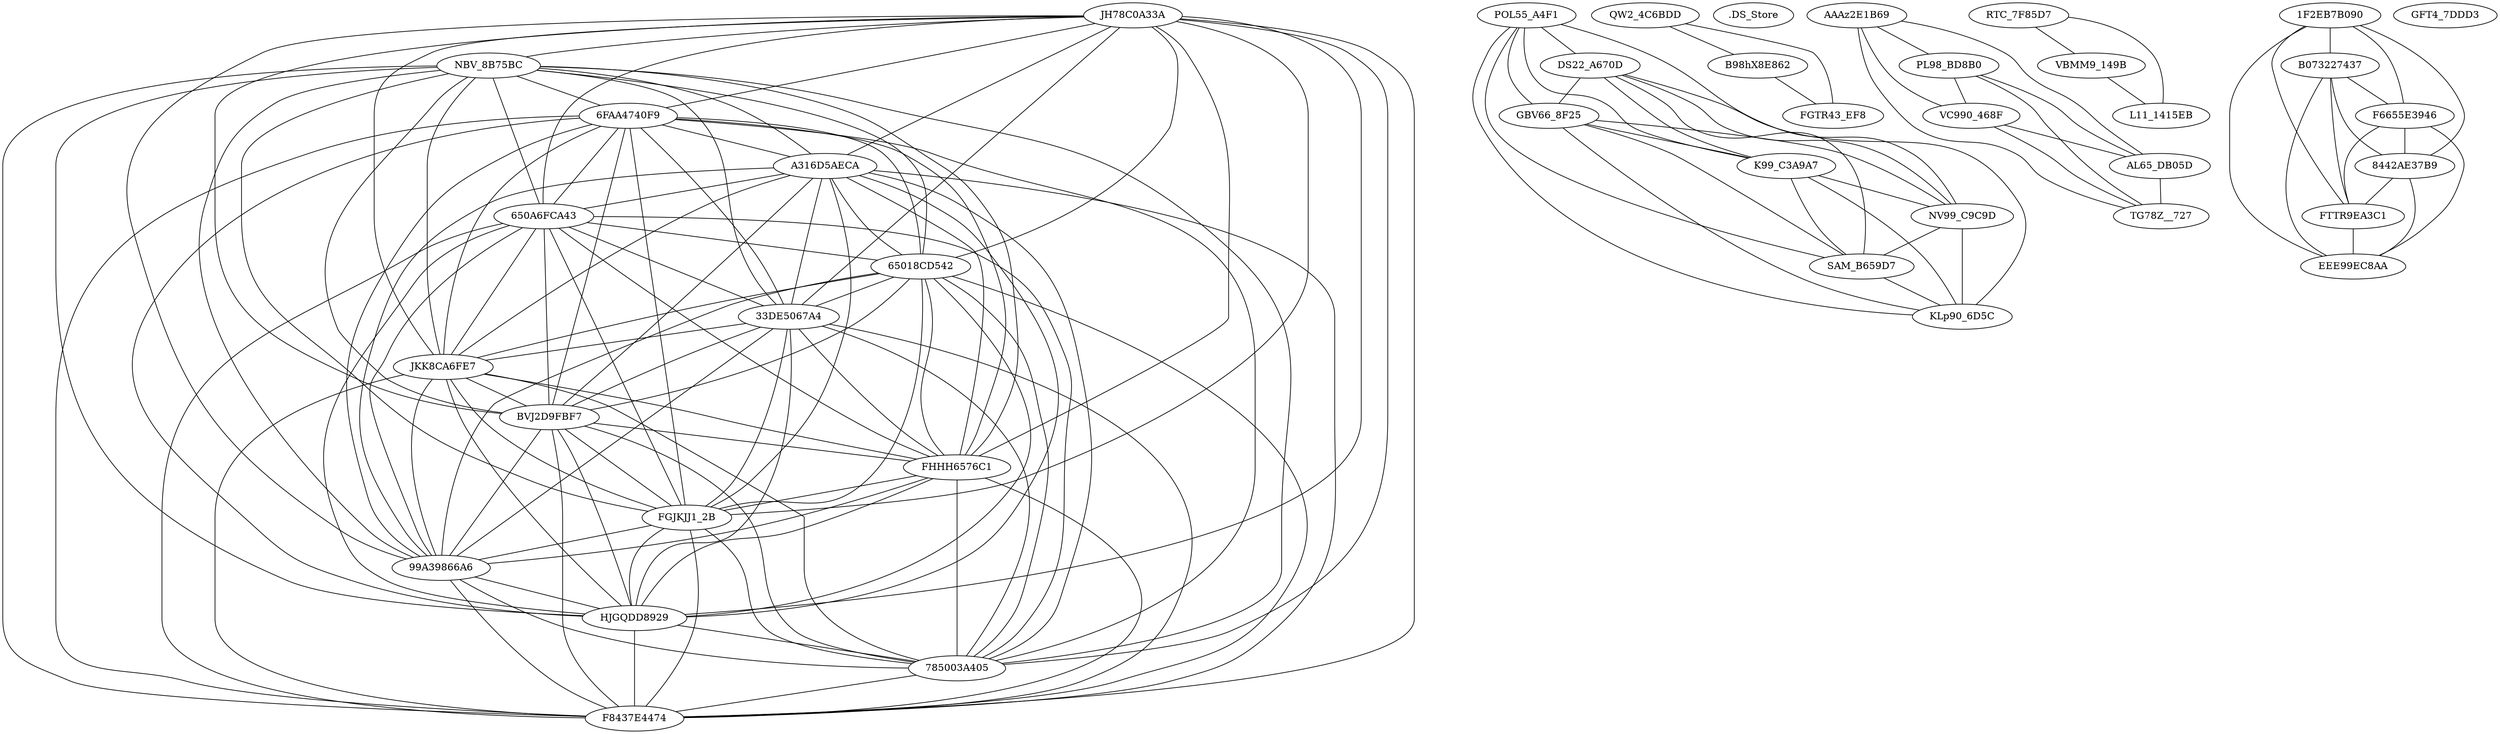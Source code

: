 strict graph {
"MALWR/JH78C0A33A1B472A8C16123FD696A5CE5EBB" [label=JH78C0A33A];
"MALWR/NBV_8B75BCBFF174C25A0161F30758509A44" [label="NBV_8B75BC"];
"MALWR/POL55_A4F1ECC4D25B33395196B5D51A06790" [label="POL55_A4F1"];
"MALWR/6FAA4740F99408D4D2DDDD0B09BBDEFD" [label="6FAA4740F9"];
"MALWR/A316D5AECA269CA865077E7FFF356E7D" [label=A316D5AECA];
"MALWR/650A6FCA433EE243391E4B4C11F09438" [label="650A6FCA43"];
"MALWR/QW2_4C6BDDCCA2695D6202DF38708E14FC7E" [label="QW2_4C6BDD"];
"MALWR/.DS_Store" [label=".DS_Store"];
"MALWR/AAAz2E1B6940985A23E5639450F8391820655" [label=AAAz2E1B69];
"MALWR/RTC_7F85D7F628CE62D1D8F7B39D8940472" [label="RTC_7F85D7"];
"MALWR/1F2EB7B090018D975E6D9B40868C94CA" [label="1F2EB7B090"];
"MALWR/B07322743778B5868475DBE66EEDAC4F" [label=B073227437];
"MALWR/PL98_BD8B082B7711BC980252F988BB0CA936" [label="PL98_BD8B0"];
"MALWR/DS22_A670D13D4D014169C4080328B8FEB86" [label="DS22_A670D"];
"MALWR/GBV66_8F259BB36E00D124963CFA9B86F502E" [label="GBV66_8F25"];
"MALWR/65018CD542145A3792BA09985734C12A" [label="65018CD542"];
"MALWR/33DE5067A433A6EC5C328067DC18EC37" [label="33DE5067A4"];
"MALWR/VC990_468FF2C12CFFC7E5B2FE0EE6BB3B239E" [label="VC990_468F"];
"MALWR/VBMM9_149B7BD7218AAB4E257D28469FDDB0D" [label="VBMM9_149B"];
"MALWR/JKK8CA6FE7A1315AF5AFEAC2961460A80569" [label=JKK8CA6FE7];
"MALWR/K99_C3A9A7B026BFE0E55FF219FD6AA7D94" [label="K99_C3A9A7"];
"MALWR/BVJ2D9FBF759F527AF373E34673DC3ACA462" [label=BVJ2D9FBF7];
"MALWR/FHHH6576C196385407B0F7F4B1B537D88983" [label=FHHH6576C1];
"MALWR/AL65_DB05DF0498B59B42A8E493CF3C10C578" [label="AL65_DB05D"];
"MALWR/B98hX8E8622C393D7E832D39E620EAD5D3B49" [label=B98hX8E862];
"MALWR/FGJKJJ1_2BA0D0083976A5C1E3315413CDCFFCD2" [label="FGJKJJ1_2B"];
"MALWR/99A39866A657A10949FCB6D634BB30D5" [label="99A39866A6"];
"MALWR/HJGQDD892986B2249B5214639ECC8AC0223" [label=HJGQDD8929];
"MALWR/785003A405BC7A4EBCBB21DDB757BF3F" [label="785003A405"];
"MALWR/NV99_C9C9DBF388A8D81D8CFB4D3FC05F8E4" [label="NV99_C9C9D"];
"MALWR/F6655E39465C2FF5B016980D918EA028" [label=F6655E3946];
"MALWR/F8437E44748D2C3FCF84019766F4E6DC" [label=F8437E4474];
"MALWR/8442AE37B91F279A9F06DE4C60B286A3" [label="8442AE37B9"];
"MALWR/FGTR43_EF8E0FB20E7228C7492CCDC59D87C690" [label="FGTR43_EF8"];
"MALWR/SAM_B659D71AE168E774FAAF38DB30F4A84" [label="SAM_B659D7"];
"MALWR/L11_1415EB8519D13328091CC5C76A624E3D" [label="L11_1415EB"];
"MALWR/FTTR9EA3C16194CE354C244C1B74C46CD92E" [label=FTTR9EA3C1];
"MALWR/TG78Z__727A6800991EEAD454E53E8AF164A99C" [label="TG78Z__727"];
"MALWR/EEE99EC8AA67B05407C01094184C33D2B5A44" [label=EEE99EC8AA];
"MALWR/KLp90_6D5C8FC4B14559F73B6136D85B94198" [label="KLp90_6D5C"];
"MALWR/GFT4_7DDD3D72EAD03C7518F5D47650C8572" [label="GFT4_7DDD3"];
"MALWR/JH78C0A33A1B472A8C16123FD696A5CE5EBB" -- "MALWR/NBV_8B75BCBFF174C25A0161F30758509A44" [weight=1.0];
"MALWR/JH78C0A33A1B472A8C16123FD696A5CE5EBB" -- "MALWR/6FAA4740F99408D4D2DDDD0B09BBDEFD" [weight=1.0];
"MALWR/JH78C0A33A1B472A8C16123FD696A5CE5EBB" -- "MALWR/A316D5AECA269CA865077E7FFF356E7D" [weight=1.0];
"MALWR/JH78C0A33A1B472A8C16123FD696A5CE5EBB" -- "MALWR/650A6FCA433EE243391E4B4C11F09438" [weight=1.0];
"MALWR/JH78C0A33A1B472A8C16123FD696A5CE5EBB" -- "MALWR/65018CD542145A3792BA09985734C12A" [weight=0.8580645161290322];
"MALWR/JH78C0A33A1B472A8C16123FD696A5CE5EBB" -- "MALWR/33DE5067A433A6EC5C328067DC18EC37" [weight=0.8580645161290322];
"MALWR/JH78C0A33A1B472A8C16123FD696A5CE5EBB" -- "MALWR/JKK8CA6FE7A1315AF5AFEAC2961460A80569" [weight=1.0];
"MALWR/JH78C0A33A1B472A8C16123FD696A5CE5EBB" -- "MALWR/BVJ2D9FBF759F527AF373E34673DC3ACA462" [weight=1.0];
"MALWR/JH78C0A33A1B472A8C16123FD696A5CE5EBB" -- "MALWR/FHHH6576C196385407B0F7F4B1B537D88983" [weight=1.0];
"MALWR/JH78C0A33A1B472A8C16123FD696A5CE5EBB" -- "MALWR/FGJKJJ1_2BA0D0083976A5C1E3315413CDCFFCD2" [weight=1.0];
"MALWR/JH78C0A33A1B472A8C16123FD696A5CE5EBB" -- "MALWR/99A39866A657A10949FCB6D634BB30D5" [weight=0.8580645161290322];
"MALWR/JH78C0A33A1B472A8C16123FD696A5CE5EBB" -- "MALWR/HJGQDD892986B2249B5214639ECC8AC0223" [weight=1.0];
"MALWR/JH78C0A33A1B472A8C16123FD696A5CE5EBB" -- "MALWR/785003A405BC7A4EBCBB21DDB757BF3F" [weight=1.0];
"MALWR/JH78C0A33A1B472A8C16123FD696A5CE5EBB" -- "MALWR/F8437E44748D2C3FCF84019766F4E6DC" [weight=1.0];
"MALWR/NBV_8B75BCBFF174C25A0161F30758509A44" -- "MALWR/6FAA4740F99408D4D2DDDD0B09BBDEFD" [weight=1.0];
"MALWR/NBV_8B75BCBFF174C25A0161F30758509A44" -- "MALWR/A316D5AECA269CA865077E7FFF356E7D" [weight=1.0];
"MALWR/NBV_8B75BCBFF174C25A0161F30758509A44" -- "MALWR/650A6FCA433EE243391E4B4C11F09438" [weight=1.0];
"MALWR/NBV_8B75BCBFF174C25A0161F30758509A44" -- "MALWR/65018CD542145A3792BA09985734C12A" [weight=0.8580645161290322];
"MALWR/NBV_8B75BCBFF174C25A0161F30758509A44" -- "MALWR/33DE5067A433A6EC5C328067DC18EC37" [weight=0.8580645161290322];
"MALWR/NBV_8B75BCBFF174C25A0161F30758509A44" -- "MALWR/JKK8CA6FE7A1315AF5AFEAC2961460A80569" [weight=1.0];
"MALWR/NBV_8B75BCBFF174C25A0161F30758509A44" -- "MALWR/BVJ2D9FBF759F527AF373E34673DC3ACA462" [weight=1.0];
"MALWR/NBV_8B75BCBFF174C25A0161F30758509A44" -- "MALWR/FHHH6576C196385407B0F7F4B1B537D88983" [weight=1.0];
"MALWR/NBV_8B75BCBFF174C25A0161F30758509A44" -- "MALWR/FGJKJJ1_2BA0D0083976A5C1E3315413CDCFFCD2" [weight=1.0];
"MALWR/NBV_8B75BCBFF174C25A0161F30758509A44" -- "MALWR/99A39866A657A10949FCB6D634BB30D5" [weight=0.8580645161290322];
"MALWR/NBV_8B75BCBFF174C25A0161F30758509A44" -- "MALWR/HJGQDD892986B2249B5214639ECC8AC0223" [weight=1.0];
"MALWR/NBV_8B75BCBFF174C25A0161F30758509A44" -- "MALWR/785003A405BC7A4EBCBB21DDB757BF3F" [weight=1.0];
"MALWR/NBV_8B75BCBFF174C25A0161F30758509A44" -- "MALWR/F8437E44748D2C3FCF84019766F4E6DC" [weight=1.0];
"MALWR/POL55_A4F1ECC4D25B33395196B5D51A06790" -- "MALWR/DS22_A670D13D4D014169C4080328B8FEB86" [weight=0.8850574712643678];
"MALWR/POL55_A4F1ECC4D25B33395196B5D51A06790" -- "MALWR/GBV66_8F259BB36E00D124963CFA9B86F502E" [weight=0.7942238267148014];
"MALWR/POL55_A4F1ECC4D25B33395196B5D51A06790" -- "MALWR/K99_C3A9A7B026BFE0E55FF219FD6AA7D94" [weight=0.8778625954198473];
"MALWR/POL55_A4F1ECC4D25B33395196B5D51A06790" -- "MALWR/NV99_C9C9DBF388A8D81D8CFB4D3FC05F8E4" [weight=0.8884615384615384];
"MALWR/POL55_A4F1ECC4D25B33395196B5D51A06790" -- "MALWR/SAM_B659D71AE168E774FAAF38DB30F4A84" [weight=0.8821292775665399];
"MALWR/POL55_A4F1ECC4D25B33395196B5D51A06790" -- "MALWR/KLp90_6D5C8FC4B14559F73B6136D85B94198" [weight=0.8884615384615384];
"MALWR/6FAA4740F99408D4D2DDDD0B09BBDEFD" -- "MALWR/A316D5AECA269CA865077E7FFF356E7D" [weight=1.0];
"MALWR/6FAA4740F99408D4D2DDDD0B09BBDEFD" -- "MALWR/650A6FCA433EE243391E4B4C11F09438" [weight=1.0];
"MALWR/6FAA4740F99408D4D2DDDD0B09BBDEFD" -- "MALWR/65018CD542145A3792BA09985734C12A" [weight=0.8580645161290322];
"MALWR/6FAA4740F99408D4D2DDDD0B09BBDEFD" -- "MALWR/33DE5067A433A6EC5C328067DC18EC37" [weight=0.8580645161290322];
"MALWR/6FAA4740F99408D4D2DDDD0B09BBDEFD" -- "MALWR/JKK8CA6FE7A1315AF5AFEAC2961460A80569" [weight=1.0];
"MALWR/6FAA4740F99408D4D2DDDD0B09BBDEFD" -- "MALWR/BVJ2D9FBF759F527AF373E34673DC3ACA462" [weight=1.0];
"MALWR/6FAA4740F99408D4D2DDDD0B09BBDEFD" -- "MALWR/FHHH6576C196385407B0F7F4B1B537D88983" [weight=1.0];
"MALWR/6FAA4740F99408D4D2DDDD0B09BBDEFD" -- "MALWR/FGJKJJ1_2BA0D0083976A5C1E3315413CDCFFCD2" [weight=1.0];
"MALWR/6FAA4740F99408D4D2DDDD0B09BBDEFD" -- "MALWR/99A39866A657A10949FCB6D634BB30D5" [weight=0.8580645161290322];
"MALWR/6FAA4740F99408D4D2DDDD0B09BBDEFD" -- "MALWR/HJGQDD892986B2249B5214639ECC8AC0223" [weight=1.0];
"MALWR/6FAA4740F99408D4D2DDDD0B09BBDEFD" -- "MALWR/785003A405BC7A4EBCBB21DDB757BF3F" [weight=1.0];
"MALWR/6FAA4740F99408D4D2DDDD0B09BBDEFD" -- "MALWR/F8437E44748D2C3FCF84019766F4E6DC" [weight=1.0];
"MALWR/A316D5AECA269CA865077E7FFF356E7D" -- "MALWR/650A6FCA433EE243391E4B4C11F09438" [weight=1.0];
"MALWR/A316D5AECA269CA865077E7FFF356E7D" -- "MALWR/65018CD542145A3792BA09985734C12A" [weight=0.8580645161290322];
"MALWR/A316D5AECA269CA865077E7FFF356E7D" -- "MALWR/33DE5067A433A6EC5C328067DC18EC37" [weight=0.8580645161290322];
"MALWR/A316D5AECA269CA865077E7FFF356E7D" -- "MALWR/JKK8CA6FE7A1315AF5AFEAC2961460A80569" [weight=1.0];
"MALWR/A316D5AECA269CA865077E7FFF356E7D" -- "MALWR/BVJ2D9FBF759F527AF373E34673DC3ACA462" [weight=1.0];
"MALWR/A316D5AECA269CA865077E7FFF356E7D" -- "MALWR/FHHH6576C196385407B0F7F4B1B537D88983" [weight=1.0];
"MALWR/A316D5AECA269CA865077E7FFF356E7D" -- "MALWR/FGJKJJ1_2BA0D0083976A5C1E3315413CDCFFCD2" [weight=1.0];
"MALWR/A316D5AECA269CA865077E7FFF356E7D" -- "MALWR/99A39866A657A10949FCB6D634BB30D5" [weight=0.8580645161290322];
"MALWR/A316D5AECA269CA865077E7FFF356E7D" -- "MALWR/HJGQDD892986B2249B5214639ECC8AC0223" [weight=1.0];
"MALWR/A316D5AECA269CA865077E7FFF356E7D" -- "MALWR/785003A405BC7A4EBCBB21DDB757BF3F" [weight=1.0];
"MALWR/A316D5AECA269CA865077E7FFF356E7D" -- "MALWR/F8437E44748D2C3FCF84019766F4E6DC" [weight=1.0];
"MALWR/650A6FCA433EE243391E4B4C11F09438" -- "MALWR/65018CD542145A3792BA09985734C12A" [weight=0.8580645161290322];
"MALWR/650A6FCA433EE243391E4B4C11F09438" -- "MALWR/33DE5067A433A6EC5C328067DC18EC37" [weight=0.8580645161290322];
"MALWR/650A6FCA433EE243391E4B4C11F09438" -- "MALWR/JKK8CA6FE7A1315AF5AFEAC2961460A80569" [weight=1.0];
"MALWR/650A6FCA433EE243391E4B4C11F09438" -- "MALWR/BVJ2D9FBF759F527AF373E34673DC3ACA462" [weight=1.0];
"MALWR/650A6FCA433EE243391E4B4C11F09438" -- "MALWR/FHHH6576C196385407B0F7F4B1B537D88983" [weight=1.0];
"MALWR/650A6FCA433EE243391E4B4C11F09438" -- "MALWR/FGJKJJ1_2BA0D0083976A5C1E3315413CDCFFCD2" [weight=1.0];
"MALWR/650A6FCA433EE243391E4B4C11F09438" -- "MALWR/99A39866A657A10949FCB6D634BB30D5" [weight=0.8580645161290322];
"MALWR/650A6FCA433EE243391E4B4C11F09438" -- "MALWR/HJGQDD892986B2249B5214639ECC8AC0223" [weight=1.0];
"MALWR/650A6FCA433EE243391E4B4C11F09438" -- "MALWR/785003A405BC7A4EBCBB21DDB757BF3F" [weight=1.0];
"MALWR/650A6FCA433EE243391E4B4C11F09438" -- "MALWR/F8437E44748D2C3FCF84019766F4E6DC" [weight=1.0];
"MALWR/QW2_4C6BDDCCA2695D6202DF38708E14FC7E" -- "MALWR/B98hX8E8622C393D7E832D39E620EAD5D3B49" [weight=0.8165491552481043];
"MALWR/QW2_4C6BDDCCA2695D6202DF38708E14FC7E" -- "MALWR/FGTR43_EF8E0FB20E7228C7492CCDC59D87C690" [weight=0.8601453035806954];
"MALWR/AAAz2E1B6940985A23E5639450F8391820655" -- "MALWR/PL98_BD8B082B7711BC980252F988BB0CA936" [weight=0.9895808093045796];
"MALWR/AAAz2E1B6940985A23E5639450F8391820655" -- "MALWR/VC990_468FF2C12CFFC7E5B2FE0EE6BB3B239E" [weight=0.8057595227168426];
"MALWR/AAAz2E1B6940985A23E5639450F8391820655" -- "MALWR/AL65_DB05DF0498B59B42A8E493CF3C10C578" [weight=0.9895808093045796];
"MALWR/AAAz2E1B6940985A23E5639450F8391820655" -- "MALWR/TG78Z__727A6800991EEAD454E53E8AF164A99C" [weight=0.8057595227168426];
"MALWR/RTC_7F85D7F628CE62D1D8F7B39D8940472" -- "MALWR/VBMM9_149B7BD7218AAB4E257D28469FDDB0D" [weight=0.9792387543252595];
"MALWR/RTC_7F85D7F628CE62D1D8F7B39D8940472" -- "MALWR/L11_1415EB8519D13328091CC5C76A624E3D" [weight=0.9724137931034482];
"MALWR/1F2EB7B090018D975E6D9B40868C94CA" -- "MALWR/B07322743778B5868475DBE66EEDAC4F" [weight=1.0];
"MALWR/1F2EB7B090018D975E6D9B40868C94CA" -- "MALWR/F6655E39465C2FF5B016980D918EA028" [weight=1.0];
"MALWR/1F2EB7B090018D975E6D9B40868C94CA" -- "MALWR/8442AE37B91F279A9F06DE4C60B286A3" [weight=1.0];
"MALWR/1F2EB7B090018D975E6D9B40868C94CA" -- "MALWR/FTTR9EA3C16194CE354C244C1B74C46CD92E" [weight=1.0];
"MALWR/1F2EB7B090018D975E6D9B40868C94CA" -- "MALWR/EEE99EC8AA67B05407C01094184C33D2B5A44" [weight=1.0];
"MALWR/B07322743778B5868475DBE66EEDAC4F" -- "MALWR/F6655E39465C2FF5B016980D918EA028" [weight=1.0];
"MALWR/B07322743778B5868475DBE66EEDAC4F" -- "MALWR/8442AE37B91F279A9F06DE4C60B286A3" [weight=1.0];
"MALWR/B07322743778B5868475DBE66EEDAC4F" -- "MALWR/FTTR9EA3C16194CE354C244C1B74C46CD92E" [weight=1.0];
"MALWR/B07322743778B5868475DBE66EEDAC4F" -- "MALWR/EEE99EC8AA67B05407C01094184C33D2B5A44" [weight=1.0];
"MALWR/PL98_BD8B082B7711BC980252F988BB0CA936" -- "MALWR/VC990_468FF2C12CFFC7E5B2FE0EE6BB3B239E" [weight=0.8036858974358975];
"MALWR/PL98_BD8B082B7711BC980252F988BB0CA936" -- "MALWR/AL65_DB05DF0498B59B42A8E493CF3C10C578" [weight=0.9992703392922291];
"MALWR/PL98_BD8B082B7711BC980252F988BB0CA936" -- "MALWR/TG78Z__727A6800991EEAD454E53E8AF164A99C" [weight=0.8036858974358975];
"MALWR/DS22_A670D13D4D014169C4080328B8FEB86" -- "MALWR/GBV66_8F259BB36E00D124963CFA9B86F502E" [weight=0.7624113475177305];
"MALWR/DS22_A670D13D4D014169C4080328B8FEB86" -- "MALWR/K99_C3A9A7B026BFE0E55FF219FD6AA7D94" [weight=0.9446640316205533];
"MALWR/DS22_A670D13D4D014169C4080328B8FEB86" -- "MALWR/NV99_C9C9DBF388A8D81D8CFB4D3FC05F8E4" [weight=0.9561752988047809];
"MALWR/DS22_A670D13D4D014169C4080328B8FEB86" -- "MALWR/SAM_B659D71AE168E774FAAF38DB30F4A84" [weight=0.8609022556390977];
"MALWR/DS22_A670D13D4D014169C4080328B8FEB86" -- "MALWR/KLp90_6D5C8FC4B14559F73B6136D85B94198" [weight=0.9561752988047809];
"MALWR/GBV66_8F259BB36E00D124963CFA9B86F502E" -- "MALWR/K99_C3A9A7B026BFE0E55FF219FD6AA7D94" [weight=0.7624113475177305];
"MALWR/GBV66_8F259BB36E00D124963CFA9B86F502E" -- "MALWR/NV99_C9C9DBF388A8D81D8CFB4D3FC05F8E4" [weight=0.7714285714285715];
"MALWR/GBV66_8F259BB36E00D124963CFA9B86F502E" -- "MALWR/SAM_B659D71AE168E774FAAF38DB30F4A84" [weight=0.7985611510791367];
"MALWR/GBV66_8F259BB36E00D124963CFA9B86F502E" -- "MALWR/KLp90_6D5C8FC4B14559F73B6136D85B94198" [weight=0.7714285714285715];
"MALWR/65018CD542145A3792BA09985734C12A" -- "MALWR/33DE5067A433A6EC5C328067DC18EC37" [weight=1.0];
"MALWR/65018CD542145A3792BA09985734C12A" -- "MALWR/JKK8CA6FE7A1315AF5AFEAC2961460A80569" [weight=0.8580645161290322];
"MALWR/65018CD542145A3792BA09985734C12A" -- "MALWR/BVJ2D9FBF759F527AF373E34673DC3ACA462" [weight=0.8580645161290322];
"MALWR/65018CD542145A3792BA09985734C12A" -- "MALWR/FHHH6576C196385407B0F7F4B1B537D88983" [weight=0.8580645161290322];
"MALWR/65018CD542145A3792BA09985734C12A" -- "MALWR/FGJKJJ1_2BA0D0083976A5C1E3315413CDCFFCD2" [weight=0.8580645161290322];
"MALWR/65018CD542145A3792BA09985734C12A" -- "MALWR/99A39866A657A10949FCB6D634BB30D5" [weight=1.0];
"MALWR/65018CD542145A3792BA09985734C12A" -- "MALWR/HJGQDD892986B2249B5214639ECC8AC0223" [weight=0.8580645161290322];
"MALWR/65018CD542145A3792BA09985734C12A" -- "MALWR/785003A405BC7A4EBCBB21DDB757BF3F" [weight=0.8580645161290322];
"MALWR/65018CD542145A3792BA09985734C12A" -- "MALWR/F8437E44748D2C3FCF84019766F4E6DC" [weight=0.8580645161290322];
"MALWR/33DE5067A433A6EC5C328067DC18EC37" -- "MALWR/JKK8CA6FE7A1315AF5AFEAC2961460A80569" [weight=0.8580645161290322];
"MALWR/33DE5067A433A6EC5C328067DC18EC37" -- "MALWR/BVJ2D9FBF759F527AF373E34673DC3ACA462" [weight=0.8580645161290322];
"MALWR/33DE5067A433A6EC5C328067DC18EC37" -- "MALWR/FHHH6576C196385407B0F7F4B1B537D88983" [weight=0.8580645161290322];
"MALWR/33DE5067A433A6EC5C328067DC18EC37" -- "MALWR/FGJKJJ1_2BA0D0083976A5C1E3315413CDCFFCD2" [weight=0.8580645161290322];
"MALWR/33DE5067A433A6EC5C328067DC18EC37" -- "MALWR/99A39866A657A10949FCB6D634BB30D5" [weight=1.0];
"MALWR/33DE5067A433A6EC5C328067DC18EC37" -- "MALWR/HJGQDD892986B2249B5214639ECC8AC0223" [weight=0.8580645161290322];
"MALWR/33DE5067A433A6EC5C328067DC18EC37" -- "MALWR/785003A405BC7A4EBCBB21DDB757BF3F" [weight=0.8580645161290322];
"MALWR/33DE5067A433A6EC5C328067DC18EC37" -- "MALWR/F8437E44748D2C3FCF84019766F4E6DC" [weight=0.8580645161290322];
"MALWR/VC990_468FF2C12CFFC7E5B2FE0EE6BB3B239E" -- "MALWR/AL65_DB05DF0498B59B42A8E493CF3C10C578" [weight=0.8038923869490555];
"MALWR/VC990_468FF2C12CFFC7E5B2FE0EE6BB3B239E" -- "MALWR/TG78Z__727A6800991EEAD454E53E8AF164A99C" [weight=0.9997346776333245];
"MALWR/VBMM9_149B7BD7218AAB4E257D28469FDDB0D" -- "MALWR/L11_1415EB8519D13328091CC5C76A624E3D" [weight=0.9724137931034482];
"MALWR/JKK8CA6FE7A1315AF5AFEAC2961460A80569" -- "MALWR/BVJ2D9FBF759F527AF373E34673DC3ACA462" [weight=1.0];
"MALWR/JKK8CA6FE7A1315AF5AFEAC2961460A80569" -- "MALWR/FHHH6576C196385407B0F7F4B1B537D88983" [weight=1.0];
"MALWR/JKK8CA6FE7A1315AF5AFEAC2961460A80569" -- "MALWR/FGJKJJ1_2BA0D0083976A5C1E3315413CDCFFCD2" [weight=1.0];
"MALWR/JKK8CA6FE7A1315AF5AFEAC2961460A80569" -- "MALWR/99A39866A657A10949FCB6D634BB30D5" [weight=0.8580645161290322];
"MALWR/JKK8CA6FE7A1315AF5AFEAC2961460A80569" -- "MALWR/HJGQDD892986B2249B5214639ECC8AC0223" [weight=1.0];
"MALWR/JKK8CA6FE7A1315AF5AFEAC2961460A80569" -- "MALWR/785003A405BC7A4EBCBB21DDB757BF3F" [weight=1.0];
"MALWR/JKK8CA6FE7A1315AF5AFEAC2961460A80569" -- "MALWR/F8437E44748D2C3FCF84019766F4E6DC" [weight=1.0];
"MALWR/K99_C3A9A7B026BFE0E55FF219FD6AA7D94" -- "MALWR/NV99_C9C9DBF388A8D81D8CFB4D3FC05F8E4" [weight=0.9484126984126984];
"MALWR/K99_C3A9A7B026BFE0E55FF219FD6AA7D94" -- "MALWR/SAM_B659D71AE168E774FAAF38DB30F4A84" [weight=0.8609022556390977];
"MALWR/K99_C3A9A7B026BFE0E55FF219FD6AA7D94" -- "MALWR/KLp90_6D5C8FC4B14559F73B6136D85B94198" [weight=0.9484126984126984];
"MALWR/BVJ2D9FBF759F527AF373E34673DC3ACA462" -- "MALWR/FHHH6576C196385407B0F7F4B1B537D88983" [weight=1.0];
"MALWR/BVJ2D9FBF759F527AF373E34673DC3ACA462" -- "MALWR/FGJKJJ1_2BA0D0083976A5C1E3315413CDCFFCD2" [weight=1.0];
"MALWR/BVJ2D9FBF759F527AF373E34673DC3ACA462" -- "MALWR/99A39866A657A10949FCB6D634BB30D5" [weight=0.8580645161290322];
"MALWR/BVJ2D9FBF759F527AF373E34673DC3ACA462" -- "MALWR/HJGQDD892986B2249B5214639ECC8AC0223" [weight=1.0];
"MALWR/BVJ2D9FBF759F527AF373E34673DC3ACA462" -- "MALWR/785003A405BC7A4EBCBB21DDB757BF3F" [weight=1.0];
"MALWR/BVJ2D9FBF759F527AF373E34673DC3ACA462" -- "MALWR/F8437E44748D2C3FCF84019766F4E6DC" [weight=1.0];
"MALWR/FHHH6576C196385407B0F7F4B1B537D88983" -- "MALWR/FGJKJJ1_2BA0D0083976A5C1E3315413CDCFFCD2" [weight=1.0];
"MALWR/FHHH6576C196385407B0F7F4B1B537D88983" -- "MALWR/99A39866A657A10949FCB6D634BB30D5" [weight=0.8580645161290322];
"MALWR/FHHH6576C196385407B0F7F4B1B537D88983" -- "MALWR/HJGQDD892986B2249B5214639ECC8AC0223" [weight=1.0];
"MALWR/FHHH6576C196385407B0F7F4B1B537D88983" -- "MALWR/785003A405BC7A4EBCBB21DDB757BF3F" [weight=1.0];
"MALWR/FHHH6576C196385407B0F7F4B1B537D88983" -- "MALWR/F8437E44748D2C3FCF84019766F4E6DC" [weight=1.0];
"MALWR/AL65_DB05DF0498B59B42A8E493CF3C10C578" -- "MALWR/TG78Z__727A6800991EEAD454E53E8AF164A99C" [weight=0.8038923869490555];
"MALWR/B98hX8E8622C393D7E832D39E620EAD5D3B49" -- "MALWR/FGTR43_EF8E0FB20E7228C7492CCDC59D87C690" [weight=0.8135188866799204];
"MALWR/FGJKJJ1_2BA0D0083976A5C1E3315413CDCFFCD2" -- "MALWR/99A39866A657A10949FCB6D634BB30D5" [weight=0.8580645161290322];
"MALWR/FGJKJJ1_2BA0D0083976A5C1E3315413CDCFFCD2" -- "MALWR/HJGQDD892986B2249B5214639ECC8AC0223" [weight=1.0];
"MALWR/FGJKJJ1_2BA0D0083976A5C1E3315413CDCFFCD2" -- "MALWR/785003A405BC7A4EBCBB21DDB757BF3F" [weight=1.0];
"MALWR/FGJKJJ1_2BA0D0083976A5C1E3315413CDCFFCD2" -- "MALWR/F8437E44748D2C3FCF84019766F4E6DC" [weight=1.0];
"MALWR/99A39866A657A10949FCB6D634BB30D5" -- "MALWR/HJGQDD892986B2249B5214639ECC8AC0223" [weight=0.8580645161290322];
"MALWR/99A39866A657A10949FCB6D634BB30D5" -- "MALWR/785003A405BC7A4EBCBB21DDB757BF3F" [weight=0.8580645161290322];
"MALWR/99A39866A657A10949FCB6D634BB30D5" -- "MALWR/F8437E44748D2C3FCF84019766F4E6DC" [weight=0.8580645161290322];
"MALWR/HJGQDD892986B2249B5214639ECC8AC0223" -- "MALWR/785003A405BC7A4EBCBB21DDB757BF3F" [weight=1.0];
"MALWR/HJGQDD892986B2249B5214639ECC8AC0223" -- "MALWR/F8437E44748D2C3FCF84019766F4E6DC" [weight=1.0];
"MALWR/785003A405BC7A4EBCBB21DDB757BF3F" -- "MALWR/F8437E44748D2C3FCF84019766F4E6DC" [weight=1.0];
"MALWR/NV99_C9C9DBF388A8D81D8CFB4D3FC05F8E4" -- "MALWR/SAM_B659D71AE168E774FAAF38DB30F4A84" [weight=0.8641509433962264];
"MALWR/NV99_C9C9DBF388A8D81D8CFB4D3FC05F8E4" -- "MALWR/KLp90_6D5C8FC4B14559F73B6136D85B94198" [weight=1.0];
"MALWR/F6655E39465C2FF5B016980D918EA028" -- "MALWR/8442AE37B91F279A9F06DE4C60B286A3" [weight=1.0];
"MALWR/F6655E39465C2FF5B016980D918EA028" -- "MALWR/FTTR9EA3C16194CE354C244C1B74C46CD92E" [weight=1.0];
"MALWR/F6655E39465C2FF5B016980D918EA028" -- "MALWR/EEE99EC8AA67B05407C01094184C33D2B5A44" [weight=1.0];
"MALWR/8442AE37B91F279A9F06DE4C60B286A3" -- "MALWR/FTTR9EA3C16194CE354C244C1B74C46CD92E" [weight=1.0];
"MALWR/8442AE37B91F279A9F06DE4C60B286A3" -- "MALWR/EEE99EC8AA67B05407C01094184C33D2B5A44" [weight=1.0];
"MALWR/SAM_B659D71AE168E774FAAF38DB30F4A84" -- "MALWR/KLp90_6D5C8FC4B14559F73B6136D85B94198" [weight=0.8641509433962264];
"MALWR/FTTR9EA3C16194CE354C244C1B74C46CD92E" -- "MALWR/EEE99EC8AA67B05407C01094184C33D2B5A44" [weight=1.0];
}
